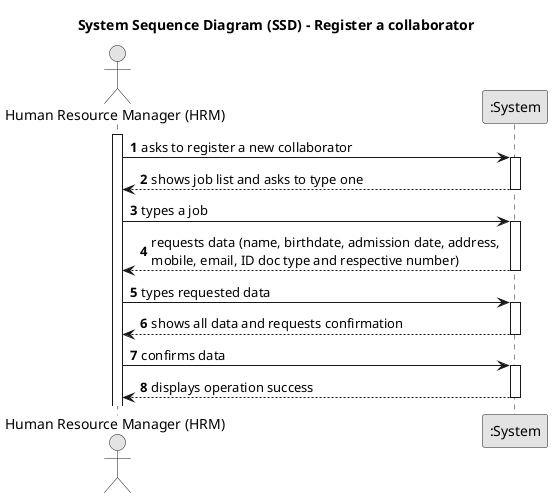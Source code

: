 @startuml
skinparam monochrome true
skinparam packageStyle rectangle
skinparam shadowing false

title System Sequence Diagram (SSD) - Register a collaborator

autonumber

actor "Human Resource Manager (HRM)" as HRM
participant ":System" as System

activate HRM

    HRM -> System : asks to register a new collaborator
    activate System

    System --> HRM : shows job list and asks to type one
    deactivate System

    HRM -> System :  types a job
    activate System

    System --> HRM : requests data (name, birthdate, admission date, address, \nmobile, email, ID doc type and respective number)
    deactivate System

    HRM -> System : types requested data
    activate System

    System --> HRM : shows all data and requests confirmation
    deactivate System

    HRM -> System : confirms data
    activate System

    System --> HRM : displays operation success
    deactivate System

@enduml
